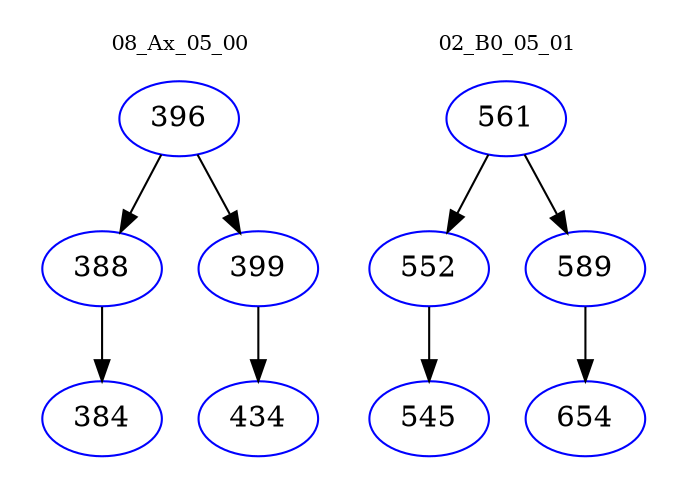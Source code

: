 digraph{
subgraph cluster_0 {
color = white
label = "08_Ax_05_00";
fontsize=10;
T0_396 [label="396", color="blue"]
T0_396 -> T0_388 [color="black"]
T0_388 [label="388", color="blue"]
T0_388 -> T0_384 [color="black"]
T0_384 [label="384", color="blue"]
T0_396 -> T0_399 [color="black"]
T0_399 [label="399", color="blue"]
T0_399 -> T0_434 [color="black"]
T0_434 [label="434", color="blue"]
}
subgraph cluster_1 {
color = white
label = "02_B0_05_01";
fontsize=10;
T1_561 [label="561", color="blue"]
T1_561 -> T1_552 [color="black"]
T1_552 [label="552", color="blue"]
T1_552 -> T1_545 [color="black"]
T1_545 [label="545", color="blue"]
T1_561 -> T1_589 [color="black"]
T1_589 [label="589", color="blue"]
T1_589 -> T1_654 [color="black"]
T1_654 [label="654", color="blue"]
}
}
